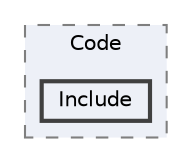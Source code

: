 digraph "Include"
{
 // LATEX_PDF_SIZE
  bgcolor="transparent";
  edge [fontname=Helvetica,fontsize=10,labelfontname=Helvetica,labelfontsize=10];
  node [fontname=Helvetica,fontsize=10,shape=box,height=0.2,width=0.4];
  compound=true
  subgraph clusterdir_5e21092281175fa0bc7ab012927f7288 {
    graph [ bgcolor="#edf0f7", pencolor="grey50", label="Code", fontname=Helvetica,fontsize=10 style="filled,dashed", URL="dir_5e21092281175fa0bc7ab012927f7288.html",tooltip=""]
  dir_50e0385c2bdc5b40ccc16283c7745874 [label="Include", fillcolor="#edf0f7", color="grey25", style="filled,bold", URL="dir_50e0385c2bdc5b40ccc16283c7745874.html",tooltip=""];
  }
}
